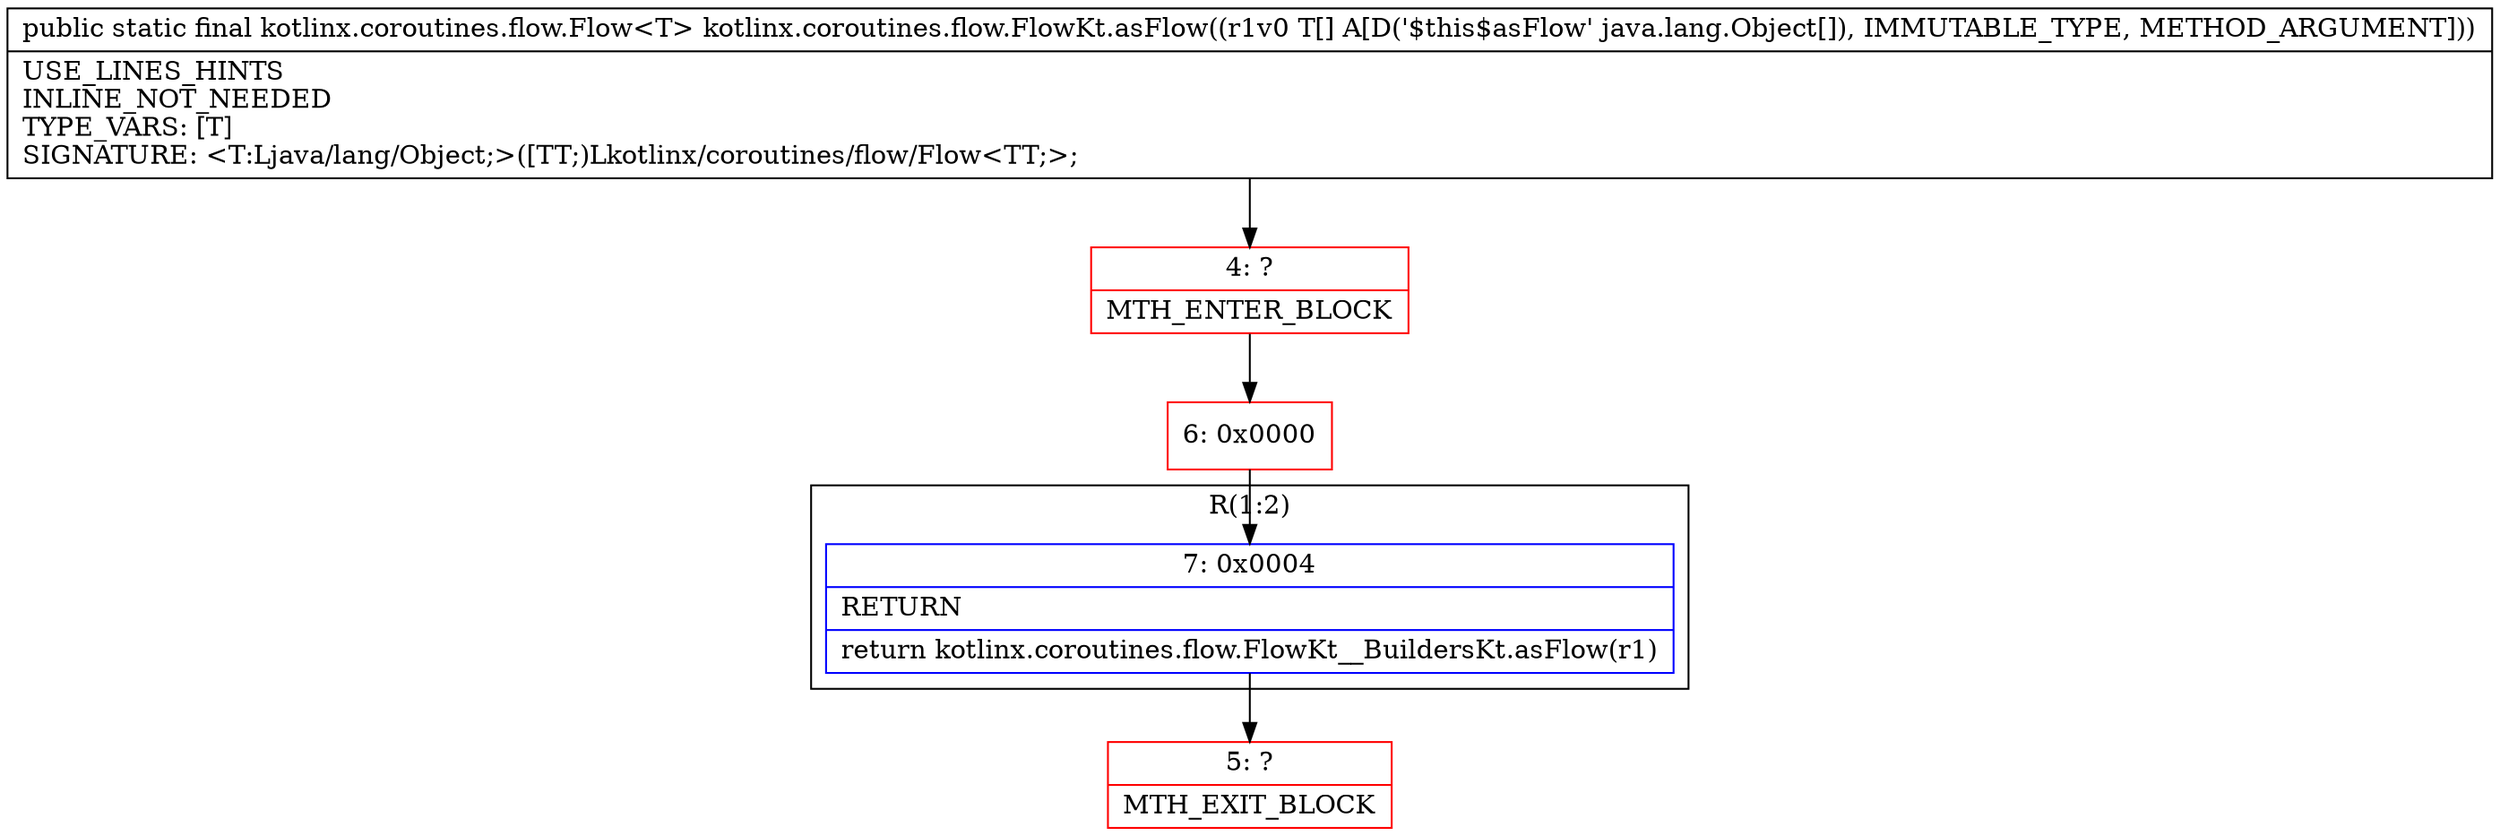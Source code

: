 digraph "CFG forkotlinx.coroutines.flow.FlowKt.asFlow([Ljava\/lang\/Object;)Lkotlinx\/coroutines\/flow\/Flow;" {
subgraph cluster_Region_542049386 {
label = "R(1:2)";
node [shape=record,color=blue];
Node_7 [shape=record,label="{7\:\ 0x0004|RETURN\l|return kotlinx.coroutines.flow.FlowKt__BuildersKt.asFlow(r1)\l}"];
}
Node_4 [shape=record,color=red,label="{4\:\ ?|MTH_ENTER_BLOCK\l}"];
Node_6 [shape=record,color=red,label="{6\:\ 0x0000}"];
Node_5 [shape=record,color=red,label="{5\:\ ?|MTH_EXIT_BLOCK\l}"];
MethodNode[shape=record,label="{public static final kotlinx.coroutines.flow.Flow\<T\> kotlinx.coroutines.flow.FlowKt.asFlow((r1v0 T[] A[D('$this$asFlow' java.lang.Object[]), IMMUTABLE_TYPE, METHOD_ARGUMENT]))  | USE_LINES_HINTS\lINLINE_NOT_NEEDED\lTYPE_VARS: [T]\lSIGNATURE: \<T:Ljava\/lang\/Object;\>([TT;)Lkotlinx\/coroutines\/flow\/Flow\<TT;\>;\l}"];
MethodNode -> Node_4;Node_7 -> Node_5;
Node_4 -> Node_6;
Node_6 -> Node_7;
}

